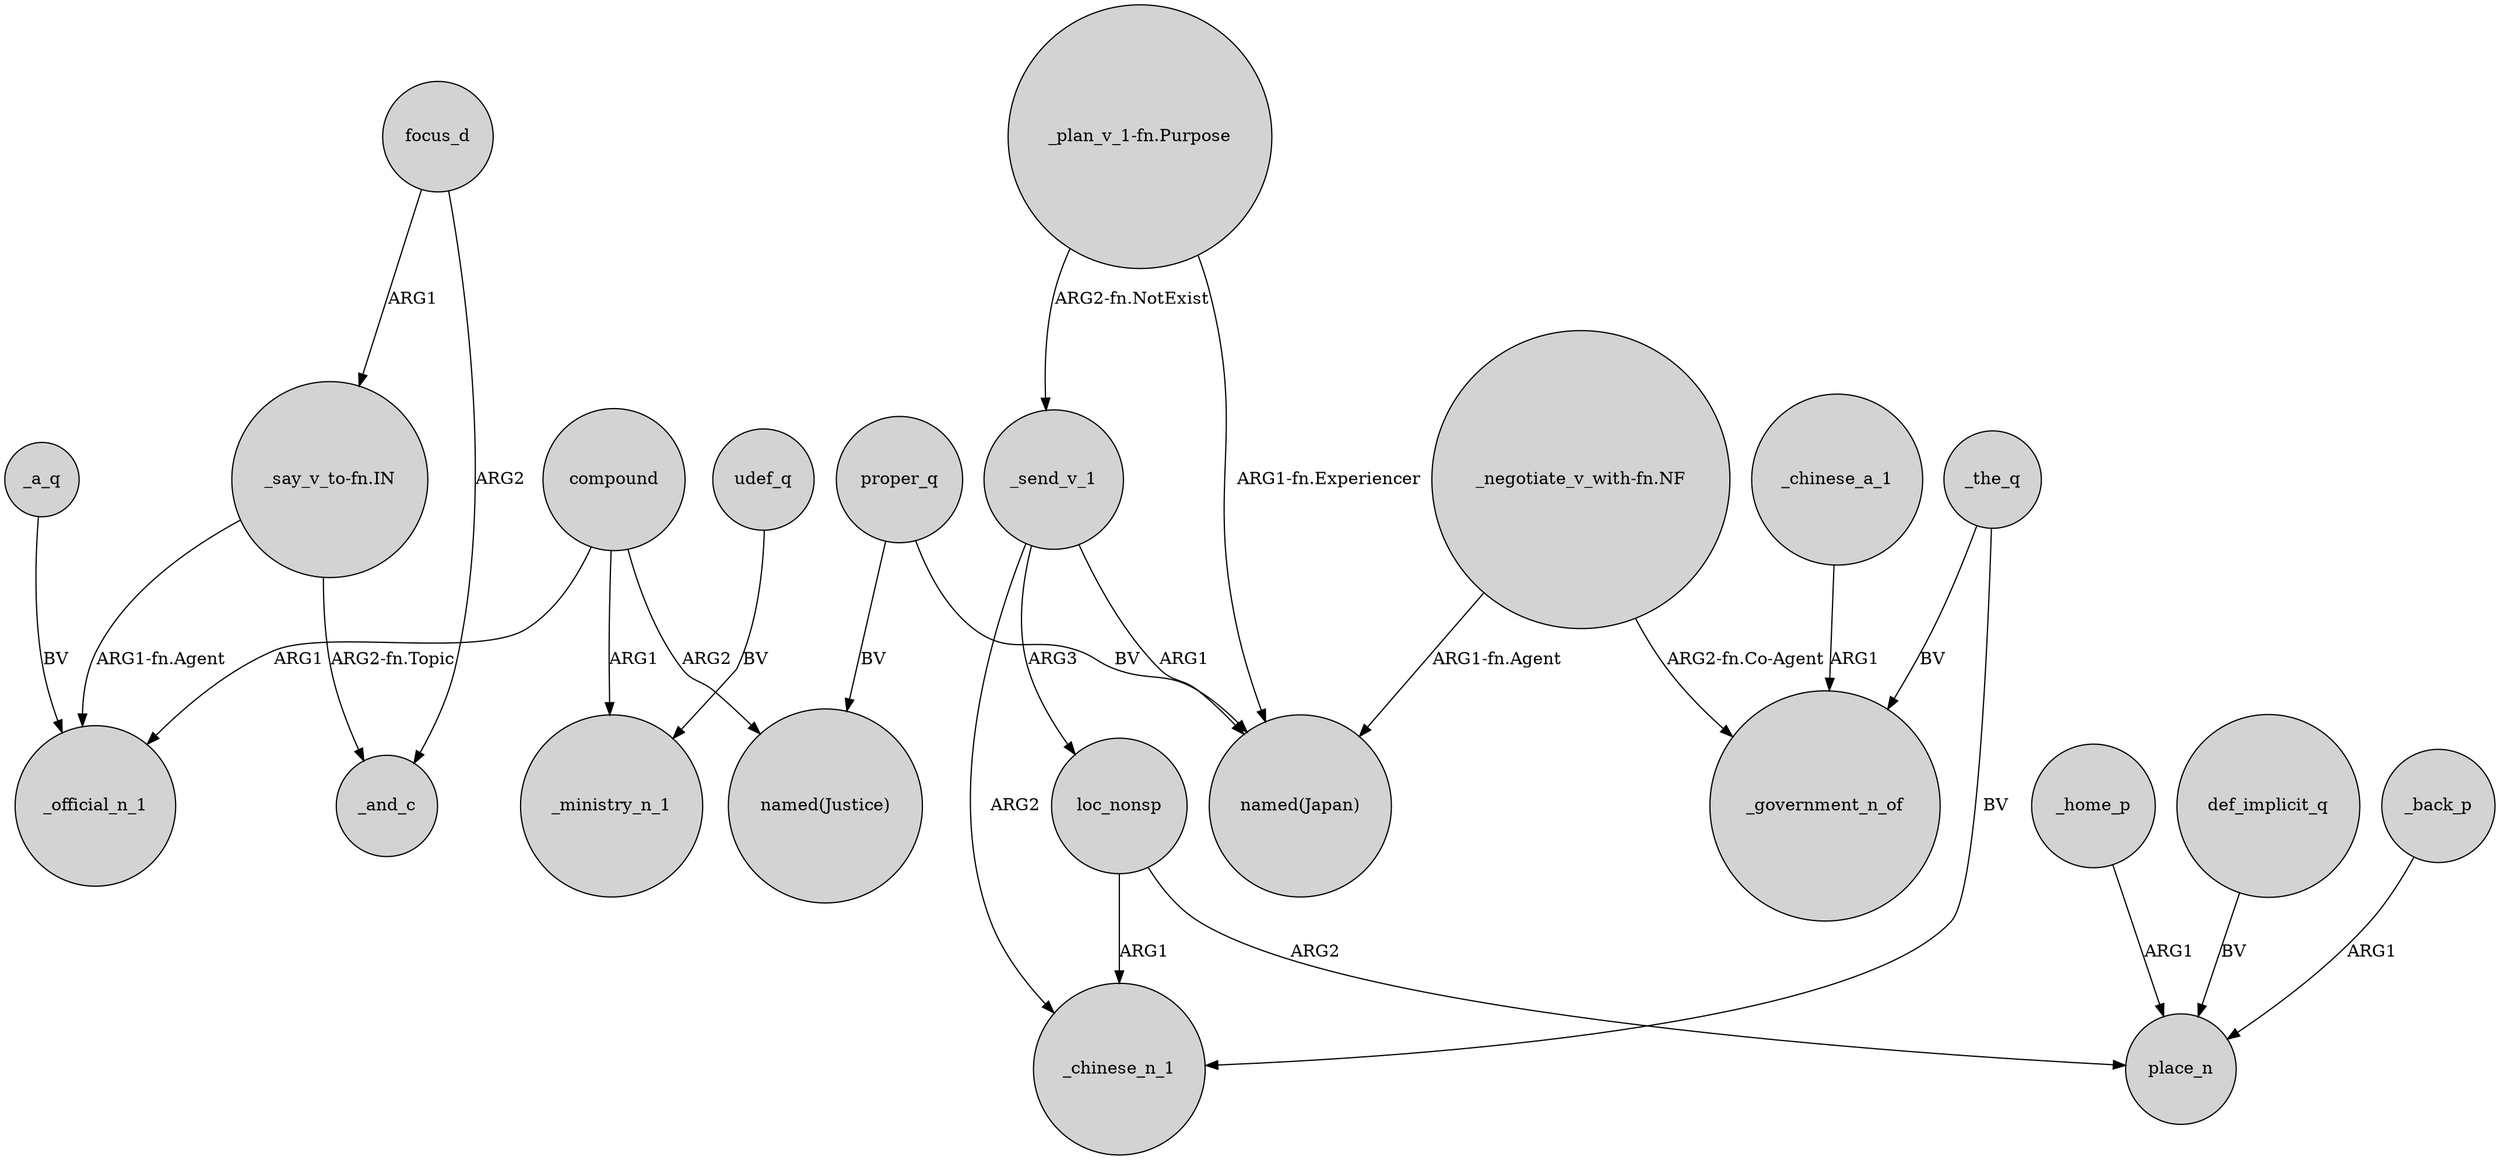 digraph {
	node [shape=circle style=filled]
	_send_v_1 -> "named(Japan)" [label=ARG1]
	"_say_v_to-fn.IN" -> _official_n_1 [label="ARG1-fn.Agent"]
	udef_q -> _ministry_n_1 [label=BV]
	def_implicit_q -> place_n [label=BV]
	_send_v_1 -> _chinese_n_1 [label=ARG2]
	proper_q -> "named(Japan)" [label=BV]
	focus_d -> _and_c [label=ARG2]
	"_plan_v_1-fn.Purpose" -> _send_v_1 [label="ARG2-fn.NotExist"]
	loc_nonsp -> _chinese_n_1 [label=ARG1]
	_the_q -> _chinese_n_1 [label=BV]
	_a_q -> _official_n_1 [label=BV]
	proper_q -> "named(Justice)" [label=BV]
	"_negotiate_v_with-fn.NF" -> "named(Japan)" [label="ARG1-fn.Agent"]
	compound -> "named(Justice)" [label=ARG2]
	"_say_v_to-fn.IN" -> _and_c [label="ARG2-fn.Topic"]
	_send_v_1 -> loc_nonsp [label=ARG3]
	_chinese_a_1 -> _government_n_of [label=ARG1]
	_the_q -> _government_n_of [label=BV]
	compound -> _official_n_1 [label=ARG1]
	compound -> _ministry_n_1 [label=ARG1]
	loc_nonsp -> place_n [label=ARG2]
	_back_p -> place_n [label=ARG1]
	"_negotiate_v_with-fn.NF" -> _government_n_of [label="ARG2-fn.Co-Agent"]
	"_plan_v_1-fn.Purpose" -> "named(Japan)" [label="ARG1-fn.Experiencer"]
	_home_p -> place_n [label=ARG1]
	focus_d -> "_say_v_to-fn.IN" [label=ARG1]
}
